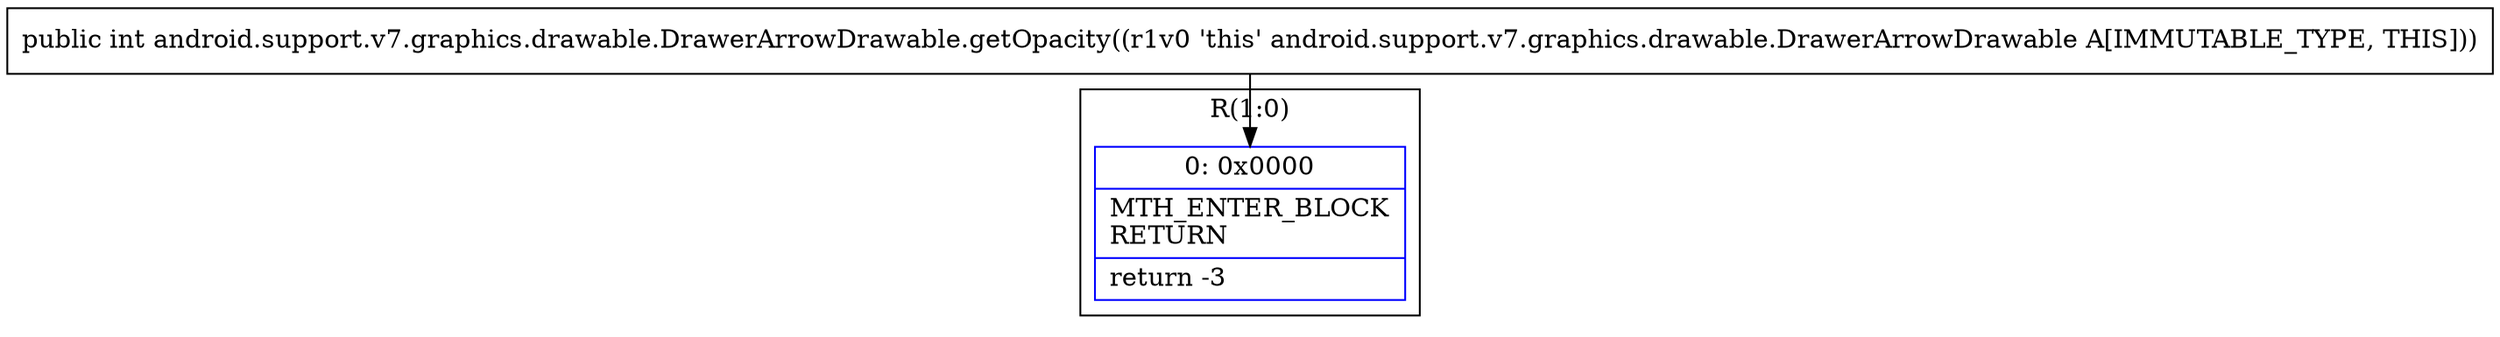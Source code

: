 digraph "CFG forandroid.support.v7.graphics.drawable.DrawerArrowDrawable.getOpacity()I" {
subgraph cluster_Region_1761379682 {
label = "R(1:0)";
node [shape=record,color=blue];
Node_0 [shape=record,label="{0\:\ 0x0000|MTH_ENTER_BLOCK\lRETURN\l|return \-3\l}"];
}
MethodNode[shape=record,label="{public int android.support.v7.graphics.drawable.DrawerArrowDrawable.getOpacity((r1v0 'this' android.support.v7.graphics.drawable.DrawerArrowDrawable A[IMMUTABLE_TYPE, THIS])) }"];
MethodNode -> Node_0;
}

